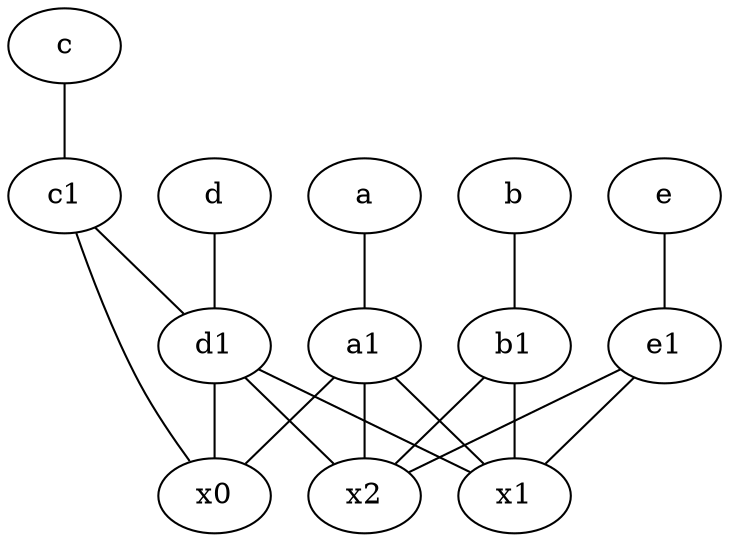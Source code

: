 graph {
	node [labelfontsize=50]
	d1 [labelfontsize=50 pos="3,5!"]
	x0 [labelfontsize=50]
	x1 [labelfontsize=50]
	b [labelfontsize=50 pos="10,4!"]
	x2 [labelfontsize=50]
	d [labelfontsize=50 pos="2,5!"]
	e [labelfontsize=50 pos="7,9!"]
	b1 [labelfontsize=50 pos="9,4!"]
	e1 [labelfontsize=50 pos="7,7!"]
	c1 [labelfontsize=50 pos="4.5,3!"]
	c [labelfontsize=50 pos="4.5,2!"]
	a1 [labelfontsize=50 pos="8,3!"]
	a [labelfontsize=50 pos="8,2!"]
	c -- c1
	e1 -- x2
	d1 -- x1
	c1 -- x0
	b1 -- x1
	c1 -- d1
	b1 -- x2
	d1 -- x0
	a1 -- x2
	e1 -- x1
	d -- d1
	e -- e1
	b -- b1
	a1 -- x0
	a -- a1
	a1 -- x1
	d1 -- x2
}
